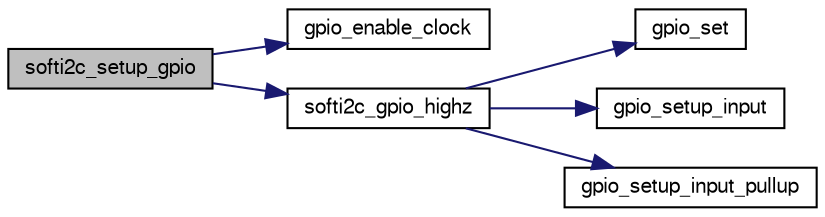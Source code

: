 digraph "softi2c_setup_gpio"
{
  edge [fontname="FreeSans",fontsize="10",labelfontname="FreeSans",labelfontsize="10"];
  node [fontname="FreeSans",fontsize="10",shape=record];
  rankdir="LR";
  Node1 [label="softi2c_setup_gpio",height=0.2,width=0.4,color="black", fillcolor="grey75", style="filled", fontcolor="black"];
  Node1 -> Node2 [color="midnightblue",fontsize="10",style="solid",fontname="FreeSans"];
  Node2 [label="gpio_enable_clock",height=0.2,width=0.4,color="black", fillcolor="white", style="filled",URL="$stm32_2mcu__periph_2gpio__arch_8c.html#a457a82963882d55568983cedd74c5ff2",tooltip="Enable the relevant clock. "];
  Node1 -> Node3 [color="midnightblue",fontsize="10",style="solid",fontname="FreeSans"];
  Node3 [label="softi2c_gpio_highz",height=0.2,width=0.4,color="black", fillcolor="white", style="filled",URL="$softi2c_8c.html#a8743c24425fb5c7d25977071dbad70e9"];
  Node3 -> Node4 [color="midnightblue",fontsize="10",style="solid",fontname="FreeSans"];
  Node4 [label="gpio_set",height=0.2,width=0.4,color="black", fillcolor="white", style="filled",URL="$chibios_2mcu__periph_2gpio__arch_8h.html#a0da8ef247730680b4ffa595d11069051",tooltip="Set a gpio output to high level. "];
  Node3 -> Node5 [color="midnightblue",fontsize="10",style="solid",fontname="FreeSans"];
  Node5 [label="gpio_setup_input",height=0.2,width=0.4,color="black", fillcolor="white", style="filled",URL="$chibios_2mcu__periph_2gpio__arch_8c.html#ae7d0172a824f41338c10872b96cc541b",tooltip="Setup one or more pins of the given GPIO port as inputs. "];
  Node3 -> Node6 [color="midnightblue",fontsize="10",style="solid",fontname="FreeSans"];
  Node6 [label="gpio_setup_input_pullup",height=0.2,width=0.4,color="black", fillcolor="white", style="filled",URL="$chibios_2mcu__periph_2gpio__arch_8c.html#a37fe4e6fcefe371821cc61a78ed34711",tooltip="Setup one or more pins of the given GPIO port as inputs with pull up resistor enabled. "];
}
